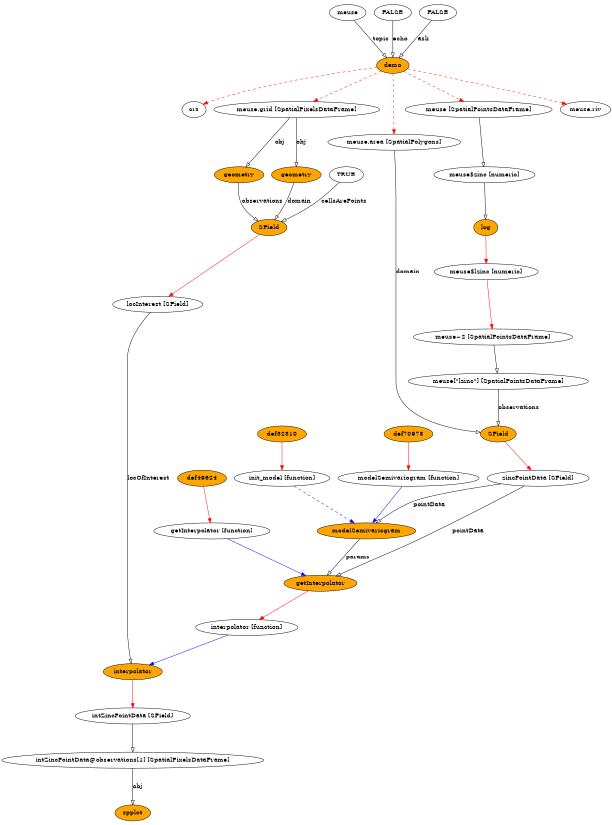digraph f {
	graph [bgcolor=transparent, fontcolor=black, ratio=fill, splines=TRUE, rank=same, size="4.08333333333333,5.52083333333333", rankdir=TB];
	node [label="\N", shape=ellipse, fixedsize=FALSE, fillcolor=white, style=filled, color=black, fontcolor=black, fontsize=14, height="0.5", width="0.75"];
	edge [headport=center, style=solid, arrowhead=normal, color=black, dir=none, weight="1.0", fontcolor=black, arrowtail=none, fontsize=14, labelfontsize=11, arrowsize=1, minlen=1];
	graph [bb="0,0,1096,1480"];
	init_model [label="init_model [function]", width="2.596", pos="495,624"];
	def32310 [fillcolor=orange, width="1.3126", pos="495,704"];
	modelSemivariogram [label="modelSemivariogram [function]", width="3.7602", pos="743,624"];
	def70973 [fillcolor=orange, width="1.3126", pos="743,704"];
	getInterpolator [label="getInterpolator [function]", width="3.034", pos="428,528"];
	def49624 [fillcolor=orange, width="1.3126", pos="336,624"];
	700 [label=demo, fillcolor=orange, width="0.89573", pos="670,1364"];
	59966 [label=meuse, width="0.98203", pos="576,1461"];
	30035 [label=FALSE, width="1.1187", pos="670,1461"];
	63723 [label=FALSE, width="1.1187", pos="769,1461"];
	crs [label=crs, pos="285,1285"];
	meuse [label="meuse [SpatialPointsDataFrame]", width="3.8391", pos="836,1285"];
	"meuse.area" [label="meuse.area [SpatialPolygons]", width="3.4835", pos="677,1228"];
	"meuse.grid" [label="meuse.grid [SpatialPixelsDataFrame]", width="4.3173", pos="486,1285"];
	"meuse.riv" [label="meuse.riv", width="1.3451", pos="1041,1285"];
	"meuse~2" [label="meuse~2 [SpatialPointsDataFrame]", width="4.1176", pos="866,879"];
	"meuse$lzinc" [label="meuse$lzinc [numeric]", width="2.761", pos="849,994"];
	347 [label=log, fillcolor=orange, pos="841,1074"];
	"meuse$zinc" [label="meuse$zinc [numeric]", width="2.6959", pos="836,1170"];
	zincPointData [label="zincPointData [SField]", width="2.7612", pos="997,624"];
	330 [label=SField, fillcolor=orange, width="1.0036", pos="883,704"];
	"meuse[\"lzinc\"]" [label="meuse[\"lzinc\"] [SpatialPointsDataFrame]", width="4.7569", pos="883,800"];
	interpolator [label="interpolator [function]", width="2.696", pos="376,353"];
	740 [label=getInterpolator, fillcolor=orange, width="1.8947", pos="539,432"];
	321 [label=modelSemivariogram, fillcolor=orange, width="2.621", pos="693,528"];
	locInterest [label="locInterest [SField]", width="2.373", pos="229,937"];
	303 [label=SField, fillcolor=orange, width="1.0036", pos="445,1074"];
	748 [label=geometry, fillcolor=orange, width="1.3126", pos="373,1170"];
	596 [label=geometry, fillcolor=orange, width="1.3126", pos="486,1170"];
	28212 [label=TRUE, width="1.0034", pos="588,1170"];
	intZincPointData [label="intZincPointData [SField]", width="3.0919", pos="248,195"];
	213 [label=interpolator, fillcolor=orange, width="1.5568", pos="248,274"];
	233 [label=spplot, fillcolor=orange, width="0.9534", pos="248,19"];
	"intZincPointData@observations[1]" [label="intZincPointData@observations[1] [SpatialPixelsDataFrame]", width="6.8983", pos="248,115"];
	init_model -> 321:center [style=dashed, color=blue, dir=forward, weight=1, pos="e,659.58,544.87 528.59,607.05 562.11,591.14 613.75,566.62 650.2,549.32"];
	def32310 -> init_model:center [color=red, dir=forward, weight=1, pos="e,495,642.26 495,685.69 495,675.89 495,663.42 495,652.33"];
	modelSemivariogram -> 321:center [color=blue, dir=forward, weight=1, pos="e,702.11,546.13 733.83,605.76 726.29,591.58 715.48,571.27 706.88,555.1"];
	def70973 -> modelSemivariogram:center [color=red, dir=forward, weight=1, pos="e,743,642.26 743,685.69 743,675.89 743,663.42 743,652.33"];
	getInterpolator -> 740:center [color=blue, dir=forward, weight=1, pos="e,519.7,449.35 447.84,510.19 465.71,495.06 492.13,472.69 511.93,455.92"];
	def49624 -> getInterpolator:center [color=red, dir=forward, weight=1, pos="e,411.54,545.82 352.03,606.63 366.49,591.85 387.96,569.91 404.39,553.13"];
	700 -> crs:center [style=dashed, color=red, dir=forward, weight=1, pos="e,305.55,1296.9 638.04,1360.4 575.79,1354.8 434.45,1338.8 321,1303 319.07,1302.4 317.11,1301.7 315.16,1301"];
	700 -> meuse:center [style=dashed, color=red, dir=forward, weight=1, pos="e,800.51,1302.5 694.14,1351.8 719.48,1340 759.91,1321.3 791.14,1306.8"];
	700 -> "meuse.area":center [style=dashed, color=red, dir=forward, weight=1, pos="e,676.1,1246.2 670.9,1345.8 672.08,1323.1 674.17,1283.2 675.57,1256.4"];
	700 -> "meuse.grid":center [style=dashed, color=red, dir=forward, weight=1, pos="e,525.36,1302.5 644.8,1352.5 616.64,1340.7 570.37,1321.3 535.02,1306.5"];
	700 -> "meuse.riv":center [style=dashed, color=red, dir=forward, weight=1, pos="e,1004.9,1297.1 700.87,1358.1 757.25,1348.9 880.55,1327.8 983,1303 986.9,1302.1 990.94,1301 994.97,1299.9"];
	59966 -> 700:center [arrowhead=onormal, dir=forward, weight=1, label=topic, pos="e,655.08,1380.1 591.52,1444.3 606.81,1428.9 630.31,1405.1 647.61,1387.6", lp="642,1413"];
	30035 -> 700:center [arrowhead=onormal, dir=forward, weight=1, label=echo, pos="e,670,1382.3 670,1442.6 670,1428.6 670,1408.9 670,1392.8", lp="683.21,1413"];
	63723 -> 700:center [arrowhead=onormal, dir=forward, weight=1, label=ask, pos="e,685.72,1380.1 752.65,1444.3 736.41,1428.7 711.35,1404.7 693.09,1387.2", lp="737.33,1413"];
	meuse -> "meuse$zinc":center [arrowhead=onormal, dir=forward, weight=1, pos="e,836,1188.3 836,1266.8 836,1248.7 836,1219.7 836,1198.4"];
	"meuse.area" -> 330:center [arrowhead=onormal, dir=forward, weight=1, label=domain, pos="e,851.47,712.93 678.88,1209.7 680.95,1189.1 684,1153.6 684,1123 684,1123 684,1123 684,799 684,764.42 783.51,731.74 841.79,715.57", lp="705,994"];
	"meuse.grid" -> 748:center [arrowhead=onormal, dir=forward, weight=1, label=obj, pos="e,389.22,1187.2 468.84,1266.8 449.51,1247.5 417.98,1216 396.4,1194.4", lp="454.95,1228"];
	"meuse.grid" -> 596:center [arrowhead=onormal, dir=forward, weight=1, label=obj, pos="e,486,1188.3 486,1266.8 486,1248.7 486,1219.7 486,1198.4", lp="494.95,1228"];
	"meuse~2" -> "meuse[\"lzinc\"]":center [arrowhead=onormal, dir=forward, weight=1, pos="e,879.24,818.04 869.77,860.91 871.91,851.24 874.63,838.93 877.04,827.98"];
	"meuse$lzinc" -> "meuse~2":center [color=red, dir=forward, weight=1, pos="e,863.39,897.32 851.58,975.84 854.32,957.67 858.67,928.72 861.88,907.39"];
	347 -> "meuse$lzinc":center [color=red, dir=forward, weight=1, pos="e,847.23,1012.3 842.78,1055.7 843.78,1045.9 845.06,1033.4 846.2,1022.3"];
	"meuse$zinc" -> 347:center [arrowhead=onormal, dir=forward, weight=1, pos="e,840.09,1092.1 836.92,1151.8 837.65,1138 838.69,1118.4 839.54,1102.5"];
	zincPointData -> 321:center [arrowhead=onormal, dir=forward, weight=1, label=pointData, pos="e,730.22,544.57 935.32,609.85 906.39,603.21 871.59,594.54 840.79,585 806.41,574.35 768.46,559.91 739.63,548.36", lp="867.6,576"];
	zincPointData -> 740:center [arrowhead=onormal, dir=forward, weight=1, label=pointData, pos="e,584.38,445.5 971.54,606.42 934.21,582.66 861.91,538.62 796,510 743.4,487.16 727.93,487.49 673,471 647.15,463.24 618.37,455.02 \
594.12,448.22", lp="895.6,528"];
	330 -> zincPointData:center [color=red, dir=forward, weight=1, pos="e,972.84,641.53 903.38,689.06 920.34,677.45 944.8,660.72 964.47,647.26"];
	"meuse[\"lzinc\"]" -> 330:center [arrowhead=onormal, dir=forward, weight=1, label=observations, pos="e,883,722.13 883,781.76 883,767.98 883,748.4 883,732.47", lp="918.38,752"];
	interpolator -> 213:center [color=blue, dir=forward, weight=1, pos="e,273.37,290.26 348.85,335.67 329.33,323.93 302.87,308.01 281.96,295.43"];
	740 -> interpolator:center [color=red, dir=forward, weight=1, pos="e,409.7,369.92 507.19,415.97 481.96,404.06 446.48,387.29 418.77,374.2"];
	321 -> 740:center [arrowhead=onormal, dir=forward, weight=1, label=params, pos="e,564.75,448.72 666.18,510.63 640.44,494.92 601.45,471.12 573.43,454.02", lp="649.21,480"];
	locInterest -> 213:center [arrowhead=onormal, dir=forward, weight=1, label=locOfInterest, pos="e,229.3,291.02 219.57,918.88 210.13,900.11 197,868.81 197,840 197,840 197,840 197,352 197,331.57 209.63,312.4 222.32,298.3", lp="233.92,624"];
	303 -> locInterest:center [color=red, dir=forward, weight=1, pos="e,254.96,954.22 423.1,1059.3 385.49,1035.8 308.37,987.6 263.48,959.55"];
	748 -> 303:center [arrowhead=onormal, dir=forward, weight=1, label=observations, pos="e,418.49,1086.5 373.72,1152 374.97,1140.1 378.18,1124.4 386.24,1113 392.28,1104.4 400.92,1097.3 409.72,1091.7", lp="422.38,1122"];
	596 -> 303:center [arrowhead=onormal, dir=forward, weight=1, label=domain, pos="e,452.27,1091.7 478.67,1152.2 472.49,1138 463.54,1117.5 456.42,1101.2", lp="490,1122"];
	28212 -> 303:center [arrowhead=onormal, dir=forward, weight=1, label=cellsArePoints, pos="e,469.45,1087.4 569.98,1154.2 555.32,1142.4 533.87,1125.9 514,1113 502.68,1105.7 489.85,1098.3 478.34,1092.1", lp="579.82,1122"];
	intZincPointData -> "intZincPointData@observations[1]":center [arrowhead=onormal, dir=forward, weight=1, pos="e,248,133.26 248,176.69 248,166.89 248,154.42 248,143.33"];
	213 -> intZincPointData:center [color=red, dir=forward, weight=1, pos="e,248,213.04 248,255.91 248,246.34 248,234.18 248,223.32"];
	"intZincPointData@observations[1]" -> 233:center [arrowhead=onormal, dir=forward, weight=1, label=obj, pos="e,248,37.132 248,96.759 248,82.978 248,63.4 248,47.465", lp="256.95,67"];
}
